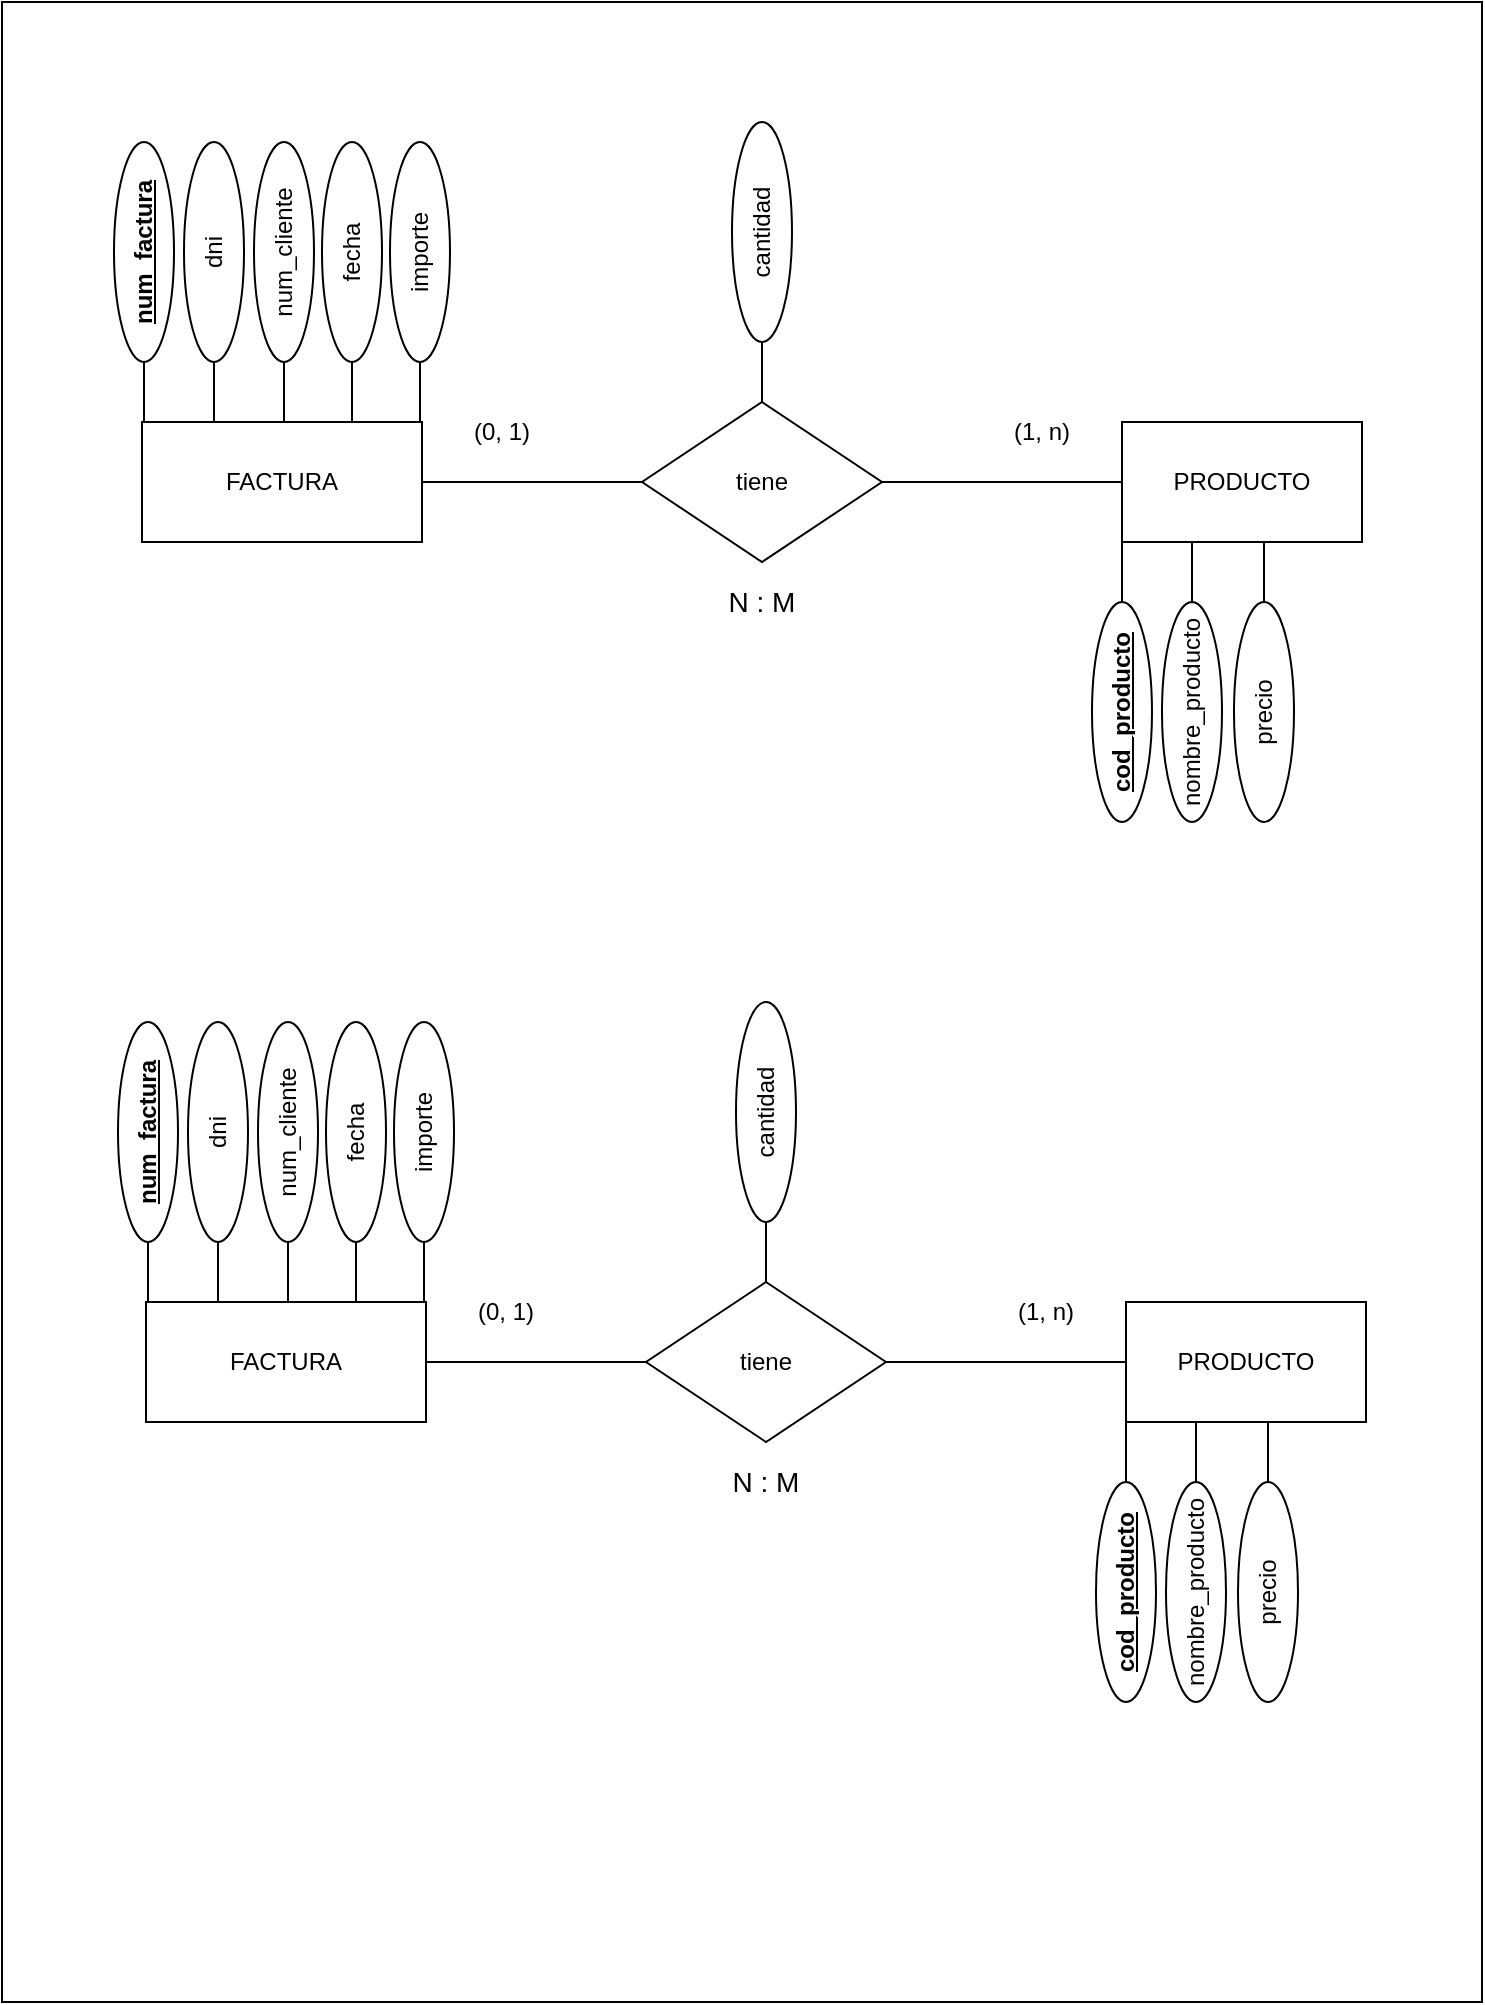 <mxfile version="24.8.4">
  <diagram name="Página-1" id="0LtnSC1S1MljCSVt5p4q">
    <mxGraphModel dx="1231" dy="620" grid="1" gridSize="10" guides="1" tooltips="1" connect="0" arrows="1" fold="1" page="1" pageScale="1" pageWidth="827" pageHeight="1169" math="0" shadow="0">
      <root>
        <mxCell id="0" />
        <mxCell id="1" parent="0" />
        <mxCell id="zIQO2QtqG7fg5_mSGysL-1" value="" style="rounded=0;whiteSpace=wrap;html=1;" vertex="1" parent="1">
          <mxGeometry x="44" y="80" width="740" height="1000" as="geometry" />
        </mxCell>
        <mxCell id="zIQO2QtqG7fg5_mSGysL-7" style="edgeStyle=orthogonalEdgeStyle;rounded=0;orthogonalLoop=1;jettySize=auto;html=1;entryX=0;entryY=0.5;entryDx=0;entryDy=0;endArrow=none;endFill=0;" edge="1" parent="1" source="zIQO2QtqG7fg5_mSGysL-2" target="zIQO2QtqG7fg5_mSGysL-4">
          <mxGeometry relative="1" as="geometry" />
        </mxCell>
        <mxCell id="zIQO2QtqG7fg5_mSGysL-2" value="FACTURA" style="rounded=0;whiteSpace=wrap;html=1;" vertex="1" parent="1">
          <mxGeometry x="114" y="290" width="140" height="60" as="geometry" />
        </mxCell>
        <mxCell id="zIQO2QtqG7fg5_mSGysL-3" value="PRODUCTO" style="rounded=0;whiteSpace=wrap;html=1;" vertex="1" parent="1">
          <mxGeometry x="604" y="290" width="120" height="60" as="geometry" />
        </mxCell>
        <mxCell id="zIQO2QtqG7fg5_mSGysL-9" style="edgeStyle=orthogonalEdgeStyle;rounded=0;orthogonalLoop=1;jettySize=auto;html=1;entryX=0;entryY=0.5;entryDx=0;entryDy=0;endArrow=none;endFill=0;" edge="1" parent="1" source="zIQO2QtqG7fg5_mSGysL-4" target="zIQO2QtqG7fg5_mSGysL-3">
          <mxGeometry relative="1" as="geometry" />
        </mxCell>
        <mxCell id="zIQO2QtqG7fg5_mSGysL-4" value="tiene" style="rhombus;whiteSpace=wrap;html=1;rounded=0;" vertex="1" parent="1">
          <mxGeometry x="364" y="280" width="120" height="80" as="geometry" />
        </mxCell>
        <mxCell id="zIQO2QtqG7fg5_mSGysL-11" value="" style="endArrow=none;html=1;rounded=0;entryX=0;entryY=0.5;entryDx=0;entryDy=0;" edge="1" parent="1" target="zIQO2QtqG7fg5_mSGysL-13">
          <mxGeometry width="50" height="50" relative="1" as="geometry">
            <mxPoint x="424" y="280" as="sourcePoint" />
            <mxPoint x="424" y="255" as="targetPoint" />
          </mxGeometry>
        </mxCell>
        <mxCell id="zIQO2QtqG7fg5_mSGysL-13" value="cantidad" style="ellipse;whiteSpace=wrap;html=1;rotation=-90;" vertex="1" parent="1">
          <mxGeometry x="369" y="180" width="110" height="30" as="geometry" />
        </mxCell>
        <mxCell id="zIQO2QtqG7fg5_mSGysL-14" value="" style="endArrow=none;html=1;rounded=0;entryX=0;entryY=0.5;entryDx=0;entryDy=0;" edge="1" parent="1" target="zIQO2QtqG7fg5_mSGysL-15">
          <mxGeometry width="50" height="50" relative="1" as="geometry">
            <mxPoint x="115" y="290" as="sourcePoint" />
            <mxPoint x="115" y="265" as="targetPoint" />
          </mxGeometry>
        </mxCell>
        <mxCell id="zIQO2QtqG7fg5_mSGysL-15" value="&lt;b&gt;&lt;u&gt;num_factura&lt;/u&gt;&lt;/b&gt;" style="ellipse;whiteSpace=wrap;html=1;rotation=-90;" vertex="1" parent="1">
          <mxGeometry x="60" y="190" width="110" height="30" as="geometry" />
        </mxCell>
        <mxCell id="zIQO2QtqG7fg5_mSGysL-16" value="" style="endArrow=none;html=1;rounded=0;entryX=0;entryY=0.5;entryDx=0;entryDy=0;" edge="1" parent="1" target="zIQO2QtqG7fg5_mSGysL-17">
          <mxGeometry width="50" height="50" relative="1" as="geometry">
            <mxPoint x="150" y="290" as="sourcePoint" />
            <mxPoint x="150" y="265" as="targetPoint" />
          </mxGeometry>
        </mxCell>
        <mxCell id="zIQO2QtqG7fg5_mSGysL-17" value="dni" style="ellipse;whiteSpace=wrap;html=1;rotation=-90;" vertex="1" parent="1">
          <mxGeometry x="95" y="190" width="110" height="30" as="geometry" />
        </mxCell>
        <mxCell id="zIQO2QtqG7fg5_mSGysL-18" value="" style="endArrow=none;html=1;rounded=0;entryX=0;entryY=0.5;entryDx=0;entryDy=0;" edge="1" parent="1" target="zIQO2QtqG7fg5_mSGysL-19">
          <mxGeometry width="50" height="50" relative="1" as="geometry">
            <mxPoint x="185" y="290" as="sourcePoint" />
            <mxPoint x="185" y="265" as="targetPoint" />
          </mxGeometry>
        </mxCell>
        <mxCell id="zIQO2QtqG7fg5_mSGysL-19" value="num_cliente" style="ellipse;whiteSpace=wrap;html=1;rotation=-90;" vertex="1" parent="1">
          <mxGeometry x="130" y="190" width="110" height="30" as="geometry" />
        </mxCell>
        <mxCell id="zIQO2QtqG7fg5_mSGysL-20" value="" style="endArrow=none;html=1;rounded=0;entryX=0;entryY=0.5;entryDx=0;entryDy=0;" edge="1" parent="1" target="zIQO2QtqG7fg5_mSGysL-21">
          <mxGeometry width="50" height="50" relative="1" as="geometry">
            <mxPoint x="219" y="290" as="sourcePoint" />
            <mxPoint x="219" y="265" as="targetPoint" />
          </mxGeometry>
        </mxCell>
        <mxCell id="zIQO2QtqG7fg5_mSGysL-21" value="fecha" style="ellipse;whiteSpace=wrap;html=1;rotation=-90;" vertex="1" parent="1">
          <mxGeometry x="164" y="190" width="110" height="30" as="geometry" />
        </mxCell>
        <mxCell id="zIQO2QtqG7fg5_mSGysL-23" value="" style="endArrow=none;html=1;rounded=0;entryX=0;entryY=0.5;entryDx=0;entryDy=0;" edge="1" parent="1" target="zIQO2QtqG7fg5_mSGysL-24">
          <mxGeometry width="50" height="50" relative="1" as="geometry">
            <mxPoint x="253" y="290" as="sourcePoint" />
            <mxPoint x="253" y="265" as="targetPoint" />
          </mxGeometry>
        </mxCell>
        <mxCell id="zIQO2QtqG7fg5_mSGysL-24" value="importe" style="ellipse;whiteSpace=wrap;html=1;rotation=-90;" vertex="1" parent="1">
          <mxGeometry x="198" y="190" width="110" height="30" as="geometry" />
        </mxCell>
        <mxCell id="zIQO2QtqG7fg5_mSGysL-27" value="" style="endArrow=none;html=1;rounded=0;entryX=0;entryY=0.5;entryDx=0;entryDy=0;" edge="1" parent="1">
          <mxGeometry width="50" height="50" relative="1" as="geometry">
            <mxPoint x="604" y="380" as="sourcePoint" />
            <mxPoint x="604" y="350" as="targetPoint" />
          </mxGeometry>
        </mxCell>
        <mxCell id="zIQO2QtqG7fg5_mSGysL-28" value="&lt;b&gt;&lt;u&gt;cod_producto&lt;/u&gt;&lt;/b&gt;" style="ellipse;whiteSpace=wrap;html=1;rotation=-90;" vertex="1" parent="1">
          <mxGeometry x="549" y="420" width="110" height="30" as="geometry" />
        </mxCell>
        <mxCell id="zIQO2QtqG7fg5_mSGysL-29" value="" style="endArrow=none;html=1;rounded=0;entryX=0;entryY=0.5;entryDx=0;entryDy=0;" edge="1" parent="1">
          <mxGeometry width="50" height="50" relative="1" as="geometry">
            <mxPoint x="639" y="380" as="sourcePoint" />
            <mxPoint x="639" y="350" as="targetPoint" />
          </mxGeometry>
        </mxCell>
        <mxCell id="zIQO2QtqG7fg5_mSGysL-30" value="nombre_producto" style="ellipse;whiteSpace=wrap;html=1;rotation=-90;" vertex="1" parent="1">
          <mxGeometry x="584" y="420" width="110" height="30" as="geometry" />
        </mxCell>
        <mxCell id="zIQO2QtqG7fg5_mSGysL-31" value="" style="endArrow=none;html=1;rounded=0;entryX=0;entryY=0.5;entryDx=0;entryDy=0;" edge="1" parent="1">
          <mxGeometry width="50" height="50" relative="1" as="geometry">
            <mxPoint x="675" y="380" as="sourcePoint" />
            <mxPoint x="675" y="350" as="targetPoint" />
          </mxGeometry>
        </mxCell>
        <mxCell id="zIQO2QtqG7fg5_mSGysL-32" value="precio" style="ellipse;whiteSpace=wrap;html=1;rotation=-90;" vertex="1" parent="1">
          <mxGeometry x="620" y="420" width="110" height="30" as="geometry" />
        </mxCell>
        <mxCell id="zIQO2QtqG7fg5_mSGysL-33" value="&lt;font style=&quot;font-size: 14px;&quot;&gt;N : M&lt;/font&gt;" style="text;html=1;align=center;verticalAlign=middle;whiteSpace=wrap;rounded=0;" vertex="1" parent="1">
          <mxGeometry x="389" y="360" width="70" height="40" as="geometry" />
        </mxCell>
        <mxCell id="zIQO2QtqG7fg5_mSGysL-34" value="(0, 1)" style="text;html=1;align=center;verticalAlign=middle;whiteSpace=wrap;rounded=0;" vertex="1" parent="1">
          <mxGeometry x="264" y="280" width="60" height="30" as="geometry" />
        </mxCell>
        <mxCell id="zIQO2QtqG7fg5_mSGysL-35" value="(1, n)" style="text;html=1;align=center;verticalAlign=middle;whiteSpace=wrap;rounded=0;" vertex="1" parent="1">
          <mxGeometry x="534" y="280" width="60" height="30" as="geometry" />
        </mxCell>
        <mxCell id="zIQO2QtqG7fg5_mSGysL-36" style="edgeStyle=orthogonalEdgeStyle;rounded=0;orthogonalLoop=1;jettySize=auto;html=1;entryX=0;entryY=0.5;entryDx=0;entryDy=0;endArrow=none;endFill=0;" edge="1" parent="1" source="zIQO2QtqG7fg5_mSGysL-37" target="zIQO2QtqG7fg5_mSGysL-40">
          <mxGeometry relative="1" as="geometry" />
        </mxCell>
        <mxCell id="zIQO2QtqG7fg5_mSGysL-37" value="FACTURA" style="rounded=0;whiteSpace=wrap;html=1;" vertex="1" parent="1">
          <mxGeometry x="116" y="730" width="140" height="60" as="geometry" />
        </mxCell>
        <mxCell id="zIQO2QtqG7fg5_mSGysL-38" value="PRODUCTO" style="rounded=0;whiteSpace=wrap;html=1;" vertex="1" parent="1">
          <mxGeometry x="606" y="730" width="120" height="60" as="geometry" />
        </mxCell>
        <mxCell id="zIQO2QtqG7fg5_mSGysL-39" style="edgeStyle=orthogonalEdgeStyle;rounded=0;orthogonalLoop=1;jettySize=auto;html=1;entryX=0;entryY=0.5;entryDx=0;entryDy=0;endArrow=none;endFill=0;" edge="1" parent="1" source="zIQO2QtqG7fg5_mSGysL-40" target="zIQO2QtqG7fg5_mSGysL-38">
          <mxGeometry relative="1" as="geometry" />
        </mxCell>
        <mxCell id="zIQO2QtqG7fg5_mSGysL-40" value="tiene" style="rhombus;whiteSpace=wrap;html=1;rounded=0;" vertex="1" parent="1">
          <mxGeometry x="366" y="720" width="120" height="80" as="geometry" />
        </mxCell>
        <mxCell id="zIQO2QtqG7fg5_mSGysL-41" value="" style="endArrow=none;html=1;rounded=0;entryX=0;entryY=0.5;entryDx=0;entryDy=0;" edge="1" parent="1" target="zIQO2QtqG7fg5_mSGysL-42">
          <mxGeometry width="50" height="50" relative="1" as="geometry">
            <mxPoint x="426" y="720" as="sourcePoint" />
            <mxPoint x="426" y="695" as="targetPoint" />
          </mxGeometry>
        </mxCell>
        <mxCell id="zIQO2QtqG7fg5_mSGysL-42" value="cantidad" style="ellipse;whiteSpace=wrap;html=1;rotation=-90;" vertex="1" parent="1">
          <mxGeometry x="371" y="620" width="110" height="30" as="geometry" />
        </mxCell>
        <mxCell id="zIQO2QtqG7fg5_mSGysL-43" value="" style="endArrow=none;html=1;rounded=0;entryX=0;entryY=0.5;entryDx=0;entryDy=0;" edge="1" parent="1" target="zIQO2QtqG7fg5_mSGysL-44">
          <mxGeometry width="50" height="50" relative="1" as="geometry">
            <mxPoint x="117" y="730" as="sourcePoint" />
            <mxPoint x="117" y="705" as="targetPoint" />
          </mxGeometry>
        </mxCell>
        <mxCell id="zIQO2QtqG7fg5_mSGysL-44" value="&lt;b&gt;&lt;u&gt;num_factura&lt;/u&gt;&lt;/b&gt;" style="ellipse;whiteSpace=wrap;html=1;rotation=-90;" vertex="1" parent="1">
          <mxGeometry x="62" y="630" width="110" height="30" as="geometry" />
        </mxCell>
        <mxCell id="zIQO2QtqG7fg5_mSGysL-45" value="" style="endArrow=none;html=1;rounded=0;entryX=0;entryY=0.5;entryDx=0;entryDy=0;" edge="1" parent="1" target="zIQO2QtqG7fg5_mSGysL-46">
          <mxGeometry width="50" height="50" relative="1" as="geometry">
            <mxPoint x="152" y="730" as="sourcePoint" />
            <mxPoint x="152" y="705" as="targetPoint" />
          </mxGeometry>
        </mxCell>
        <mxCell id="zIQO2QtqG7fg5_mSGysL-46" value="dni" style="ellipse;whiteSpace=wrap;html=1;rotation=-90;" vertex="1" parent="1">
          <mxGeometry x="97" y="630" width="110" height="30" as="geometry" />
        </mxCell>
        <mxCell id="zIQO2QtqG7fg5_mSGysL-47" value="" style="endArrow=none;html=1;rounded=0;entryX=0;entryY=0.5;entryDx=0;entryDy=0;" edge="1" parent="1" target="zIQO2QtqG7fg5_mSGysL-48">
          <mxGeometry width="50" height="50" relative="1" as="geometry">
            <mxPoint x="187" y="730" as="sourcePoint" />
            <mxPoint x="187" y="705" as="targetPoint" />
          </mxGeometry>
        </mxCell>
        <mxCell id="zIQO2QtqG7fg5_mSGysL-48" value="num_cliente" style="ellipse;whiteSpace=wrap;html=1;rotation=-90;" vertex="1" parent="1">
          <mxGeometry x="132" y="630" width="110" height="30" as="geometry" />
        </mxCell>
        <mxCell id="zIQO2QtqG7fg5_mSGysL-49" value="" style="endArrow=none;html=1;rounded=0;entryX=0;entryY=0.5;entryDx=0;entryDy=0;" edge="1" parent="1" target="zIQO2QtqG7fg5_mSGysL-50">
          <mxGeometry width="50" height="50" relative="1" as="geometry">
            <mxPoint x="221" y="730" as="sourcePoint" />
            <mxPoint x="221" y="705" as="targetPoint" />
          </mxGeometry>
        </mxCell>
        <mxCell id="zIQO2QtqG7fg5_mSGysL-50" value="fecha" style="ellipse;whiteSpace=wrap;html=1;rotation=-90;" vertex="1" parent="1">
          <mxGeometry x="166" y="630" width="110" height="30" as="geometry" />
        </mxCell>
        <mxCell id="zIQO2QtqG7fg5_mSGysL-51" value="" style="endArrow=none;html=1;rounded=0;entryX=0;entryY=0.5;entryDx=0;entryDy=0;" edge="1" parent="1" target="zIQO2QtqG7fg5_mSGysL-52">
          <mxGeometry width="50" height="50" relative="1" as="geometry">
            <mxPoint x="255" y="730" as="sourcePoint" />
            <mxPoint x="255" y="705" as="targetPoint" />
          </mxGeometry>
        </mxCell>
        <mxCell id="zIQO2QtqG7fg5_mSGysL-52" value="importe" style="ellipse;whiteSpace=wrap;html=1;rotation=-90;" vertex="1" parent="1">
          <mxGeometry x="200" y="630" width="110" height="30" as="geometry" />
        </mxCell>
        <mxCell id="zIQO2QtqG7fg5_mSGysL-53" value="" style="endArrow=none;html=1;rounded=0;entryX=0;entryY=0.5;entryDx=0;entryDy=0;" edge="1" parent="1">
          <mxGeometry width="50" height="50" relative="1" as="geometry">
            <mxPoint x="606" y="820" as="sourcePoint" />
            <mxPoint x="606" y="790" as="targetPoint" />
          </mxGeometry>
        </mxCell>
        <mxCell id="zIQO2QtqG7fg5_mSGysL-54" value="&lt;b&gt;&lt;u&gt;cod_producto&lt;/u&gt;&lt;/b&gt;" style="ellipse;whiteSpace=wrap;html=1;rotation=-90;" vertex="1" parent="1">
          <mxGeometry x="551" y="860" width="110" height="30" as="geometry" />
        </mxCell>
        <mxCell id="zIQO2QtqG7fg5_mSGysL-55" value="" style="endArrow=none;html=1;rounded=0;entryX=0;entryY=0.5;entryDx=0;entryDy=0;" edge="1" parent="1">
          <mxGeometry width="50" height="50" relative="1" as="geometry">
            <mxPoint x="641" y="820" as="sourcePoint" />
            <mxPoint x="641" y="790" as="targetPoint" />
          </mxGeometry>
        </mxCell>
        <mxCell id="zIQO2QtqG7fg5_mSGysL-56" value="nombre_producto" style="ellipse;whiteSpace=wrap;html=1;rotation=-90;" vertex="1" parent="1">
          <mxGeometry x="586" y="860" width="110" height="30" as="geometry" />
        </mxCell>
        <mxCell id="zIQO2QtqG7fg5_mSGysL-57" value="" style="endArrow=none;html=1;rounded=0;entryX=0;entryY=0.5;entryDx=0;entryDy=0;" edge="1" parent="1">
          <mxGeometry width="50" height="50" relative="1" as="geometry">
            <mxPoint x="677" y="820" as="sourcePoint" />
            <mxPoint x="677" y="790" as="targetPoint" />
          </mxGeometry>
        </mxCell>
        <mxCell id="zIQO2QtqG7fg5_mSGysL-58" value="precio" style="ellipse;whiteSpace=wrap;html=1;rotation=-90;" vertex="1" parent="1">
          <mxGeometry x="622" y="860" width="110" height="30" as="geometry" />
        </mxCell>
        <mxCell id="zIQO2QtqG7fg5_mSGysL-59" value="&lt;font style=&quot;font-size: 14px;&quot;&gt;N : M&lt;/font&gt;" style="text;html=1;align=center;verticalAlign=middle;whiteSpace=wrap;rounded=0;" vertex="1" parent="1">
          <mxGeometry x="391" y="800" width="70" height="40" as="geometry" />
        </mxCell>
        <mxCell id="zIQO2QtqG7fg5_mSGysL-60" value="(0, 1)" style="text;html=1;align=center;verticalAlign=middle;whiteSpace=wrap;rounded=0;" vertex="1" parent="1">
          <mxGeometry x="266" y="720" width="60" height="30" as="geometry" />
        </mxCell>
        <mxCell id="zIQO2QtqG7fg5_mSGysL-61" value="(1, n)" style="text;html=1;align=center;verticalAlign=middle;whiteSpace=wrap;rounded=0;" vertex="1" parent="1">
          <mxGeometry x="536" y="720" width="60" height="30" as="geometry" />
        </mxCell>
      </root>
    </mxGraphModel>
  </diagram>
</mxfile>
